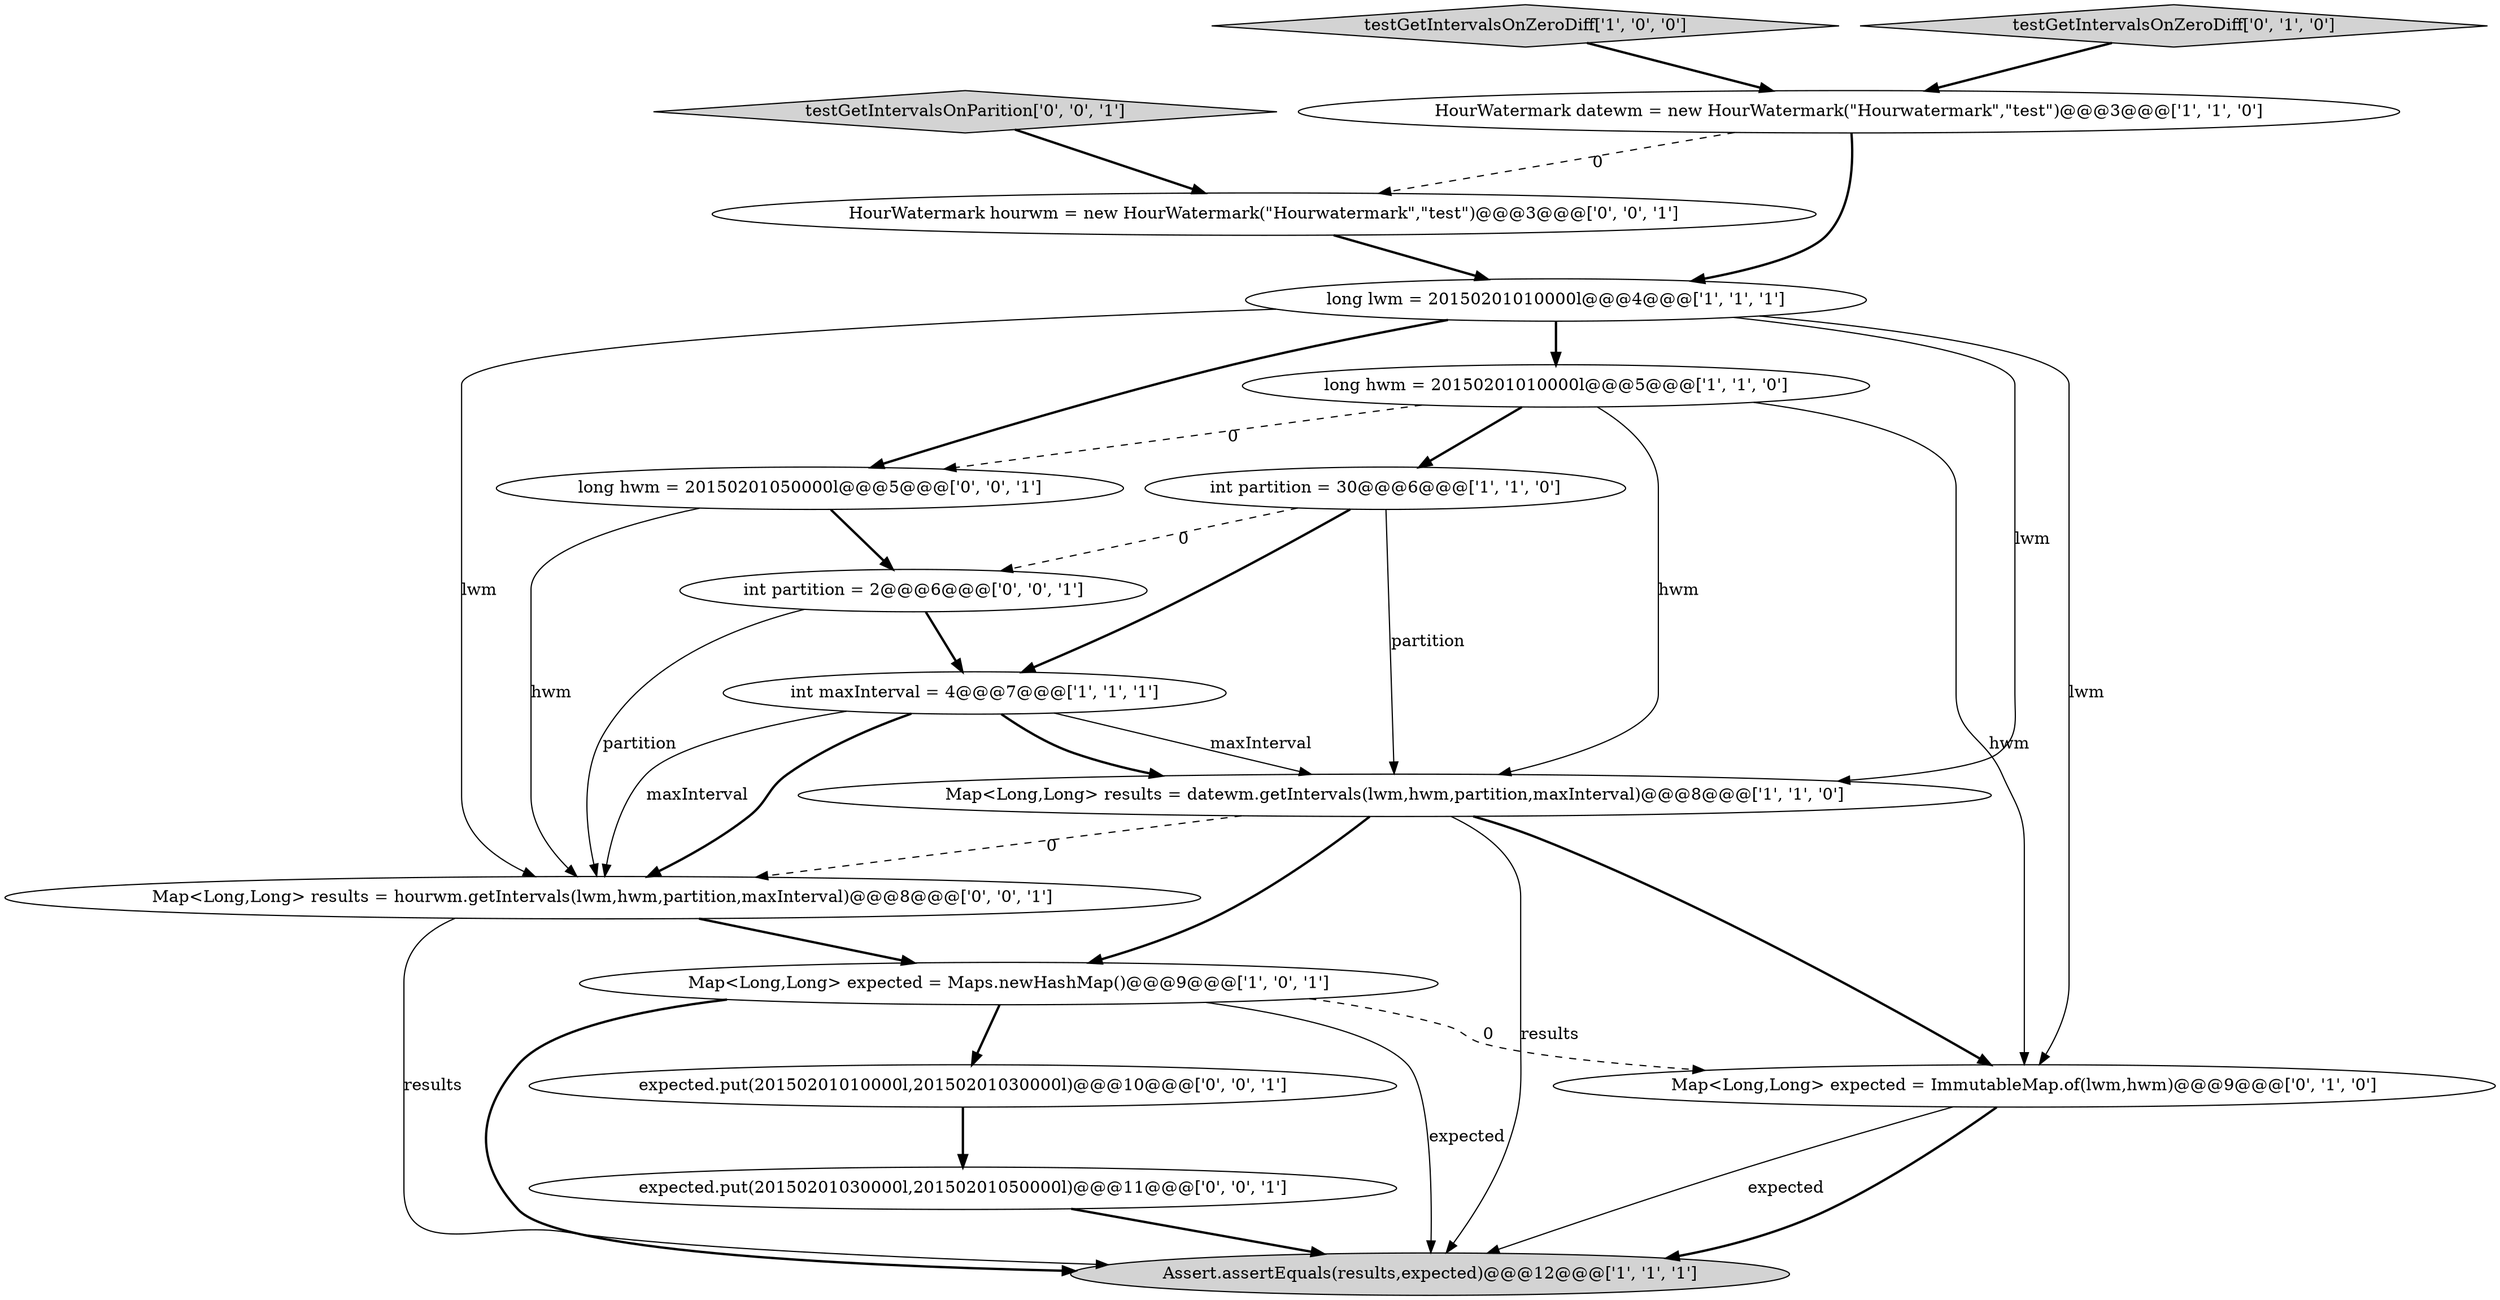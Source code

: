 digraph {
6 [style = filled, label = "Assert.assertEquals(results,expected)@@@12@@@['1', '1', '1']", fillcolor = lightgray, shape = ellipse image = "AAA0AAABBB1BBB"];
3 [style = filled, label = "long lwm = 20150201010000l@@@4@@@['1', '1', '1']", fillcolor = white, shape = ellipse image = "AAA0AAABBB1BBB"];
1 [style = filled, label = "int partition = 30@@@6@@@['1', '1', '0']", fillcolor = white, shape = ellipse image = "AAA0AAABBB1BBB"];
2 [style = filled, label = "Map<Long,Long> results = datewm.getIntervals(lwm,hwm,partition,maxInterval)@@@8@@@['1', '1', '0']", fillcolor = white, shape = ellipse image = "AAA0AAABBB1BBB"];
7 [style = filled, label = "HourWatermark datewm = new HourWatermark(\"Hourwatermark\",\"test\")@@@3@@@['1', '1', '0']", fillcolor = white, shape = ellipse image = "AAA0AAABBB1BBB"];
11 [style = filled, label = "expected.put(20150201010000l,20150201030000l)@@@10@@@['0', '0', '1']", fillcolor = white, shape = ellipse image = "AAA0AAABBB3BBB"];
9 [style = filled, label = "Map<Long,Long> expected = ImmutableMap.of(lwm,hwm)@@@9@@@['0', '1', '0']", fillcolor = white, shape = ellipse image = "AAA1AAABBB2BBB"];
16 [style = filled, label = "testGetIntervalsOnParition['0', '0', '1']", fillcolor = lightgray, shape = diamond image = "AAA0AAABBB3BBB"];
15 [style = filled, label = "long hwm = 20150201050000l@@@5@@@['0', '0', '1']", fillcolor = white, shape = ellipse image = "AAA0AAABBB3BBB"];
13 [style = filled, label = "int partition = 2@@@6@@@['0', '0', '1']", fillcolor = white, shape = ellipse image = "AAA0AAABBB3BBB"];
17 [style = filled, label = "expected.put(20150201030000l,20150201050000l)@@@11@@@['0', '0', '1']", fillcolor = white, shape = ellipse image = "AAA0AAABBB3BBB"];
12 [style = filled, label = "HourWatermark hourwm = new HourWatermark(\"Hourwatermark\",\"test\")@@@3@@@['0', '0', '1']", fillcolor = white, shape = ellipse image = "AAA0AAABBB3BBB"];
0 [style = filled, label = "int maxInterval = 4@@@7@@@['1', '1', '1']", fillcolor = white, shape = ellipse image = "AAA0AAABBB1BBB"];
14 [style = filled, label = "Map<Long,Long> results = hourwm.getIntervals(lwm,hwm,partition,maxInterval)@@@8@@@['0', '0', '1']", fillcolor = white, shape = ellipse image = "AAA0AAABBB3BBB"];
8 [style = filled, label = "Map<Long,Long> expected = Maps.newHashMap()@@@9@@@['1', '0', '1']", fillcolor = white, shape = ellipse image = "AAA0AAABBB1BBB"];
4 [style = filled, label = "testGetIntervalsOnZeroDiff['1', '0', '0']", fillcolor = lightgray, shape = diamond image = "AAA0AAABBB1BBB"];
10 [style = filled, label = "testGetIntervalsOnZeroDiff['0', '1', '0']", fillcolor = lightgray, shape = diamond image = "AAA0AAABBB2BBB"];
5 [style = filled, label = "long hwm = 20150201010000l@@@5@@@['1', '1', '0']", fillcolor = white, shape = ellipse image = "AAA0AAABBB1BBB"];
14->6 [style = solid, label="results"];
4->7 [style = bold, label=""];
3->9 [style = solid, label="lwm"];
13->0 [style = bold, label=""];
5->1 [style = bold, label=""];
8->6 [style = solid, label="expected"];
8->6 [style = bold, label=""];
11->17 [style = bold, label=""];
15->14 [style = solid, label="hwm"];
3->5 [style = bold, label=""];
2->8 [style = bold, label=""];
1->13 [style = dashed, label="0"];
9->6 [style = bold, label=""];
7->3 [style = bold, label=""];
0->14 [style = solid, label="maxInterval"];
16->12 [style = bold, label=""];
8->9 [style = dashed, label="0"];
8->11 [style = bold, label=""];
2->9 [style = bold, label=""];
10->7 [style = bold, label=""];
9->6 [style = solid, label="expected"];
3->14 [style = solid, label="lwm"];
17->6 [style = bold, label=""];
13->14 [style = solid, label="partition"];
2->14 [style = dashed, label="0"];
12->3 [style = bold, label=""];
14->8 [style = bold, label=""];
15->13 [style = bold, label=""];
7->12 [style = dashed, label="0"];
3->15 [style = bold, label=""];
2->6 [style = solid, label="results"];
3->2 [style = solid, label="lwm"];
5->9 [style = solid, label="hwm"];
5->2 [style = solid, label="hwm"];
0->2 [style = bold, label=""];
0->14 [style = bold, label=""];
0->2 [style = solid, label="maxInterval"];
1->2 [style = solid, label="partition"];
5->15 [style = dashed, label="0"];
1->0 [style = bold, label=""];
}
